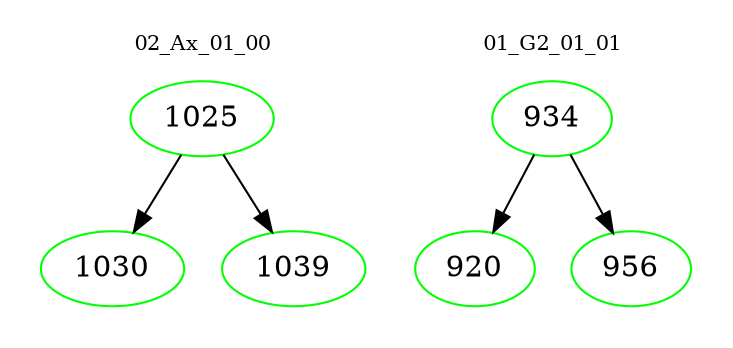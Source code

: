 digraph{
subgraph cluster_0 {
color = white
label = "02_Ax_01_00";
fontsize=10;
T0_1025 [label="1025", color="green"]
T0_1025 -> T0_1030 [color="black"]
T0_1030 [label="1030", color="green"]
T0_1025 -> T0_1039 [color="black"]
T0_1039 [label="1039", color="green"]
}
subgraph cluster_1 {
color = white
label = "01_G2_01_01";
fontsize=10;
T1_934 [label="934", color="green"]
T1_934 -> T1_920 [color="black"]
T1_920 [label="920", color="green"]
T1_934 -> T1_956 [color="black"]
T1_956 [label="956", color="green"]
}
}
